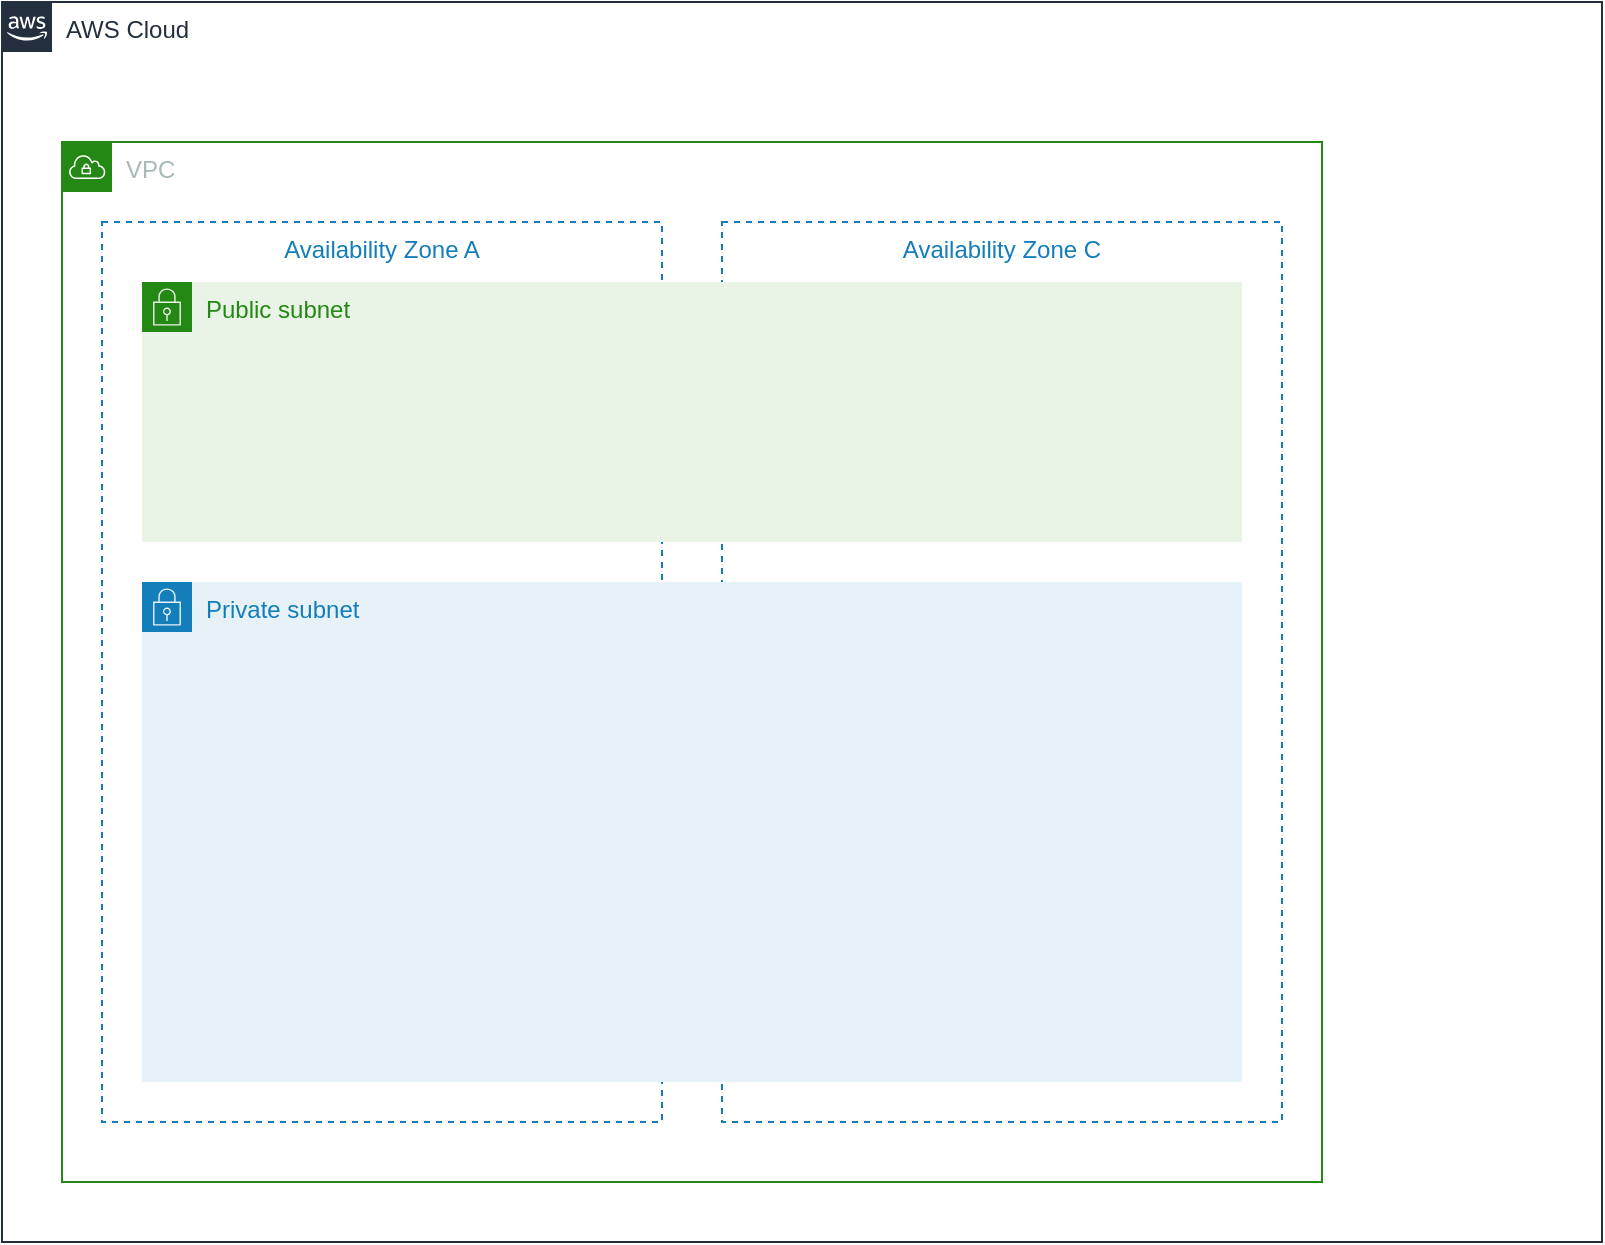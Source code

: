 <mxfile version="22.0.8" type="github">
  <diagram name="ページ1" id="VxB_GVobbM8i8LAS6BF4">
    <mxGraphModel dx="1364" dy="803" grid="1" gridSize="10" guides="1" tooltips="1" connect="1" arrows="1" fold="1" page="1" pageScale="1" pageWidth="827" pageHeight="1169" math="0" shadow="0">
      <root>
        <mxCell id="0" />
        <mxCell id="1" style="locked=1;" parent="0" />
        <object label="aws" id="681i_KaweEwo4j3Ua619-28">
          <mxCell style="" parent="0" />
        </object>
        <mxCell id="681i_KaweEwo4j3Ua619-29" value="AWS Cloud" style="points=[[0,0],[0.25,0],[0.5,0],[0.75,0],[1,0],[1,0.25],[1,0.5],[1,0.75],[1,1],[0.75,1],[0.5,1],[0.25,1],[0,1],[0,0.75],[0,0.5],[0,0.25]];outlineConnect=0;gradientColor=none;html=1;whiteSpace=wrap;fontSize=12;fontStyle=0;container=1;pointerEvents=0;collapsible=0;recursiveResize=0;shape=mxgraph.aws4.group;grIcon=mxgraph.aws4.group_aws_cloud_alt;strokeColor=#232F3E;fillColor=none;verticalAlign=top;align=left;spacingLeft=30;fontColor=#232F3E;dashed=0;" vertex="1" parent="681i_KaweEwo4j3Ua619-28">
          <mxGeometry x="40" y="80" width="800" height="620" as="geometry" />
        </mxCell>
        <mxCell id="681i_KaweEwo4j3Ua619-30" value="vpc" style="" parent="0" />
        <mxCell id="681i_KaweEwo4j3Ua619-31" value="VPC" style="points=[[0,0],[0.25,0],[0.5,0],[0.75,0],[1,0],[1,0.25],[1,0.5],[1,0.75],[1,1],[0.75,1],[0.5,1],[0.25,1],[0,1],[0,0.75],[0,0.5],[0,0.25]];outlineConnect=0;gradientColor=none;html=1;whiteSpace=wrap;fontSize=12;fontStyle=0;container=1;pointerEvents=0;collapsible=0;recursiveResize=0;shape=mxgraph.aws4.group;grIcon=mxgraph.aws4.group_vpc;strokeColor=#248814;fillColor=none;verticalAlign=top;align=left;spacingLeft=30;fontColor=#AAB7B8;dashed=0;" vertex="1" parent="681i_KaweEwo4j3Ua619-30">
          <mxGeometry x="70" y="150" width="630" height="520" as="geometry" />
        </mxCell>
        <mxCell id="681i_KaweEwo4j3Ua619-34" value="Availability Zone C" style="fillColor=none;strokeColor=#147EBA;dashed=1;verticalAlign=top;fontStyle=0;fontColor=#147EBA;whiteSpace=wrap;html=1;" vertex="1" parent="681i_KaweEwo4j3Ua619-31">
          <mxGeometry x="330" y="40" width="280" height="450" as="geometry" />
        </mxCell>
        <mxCell id="681i_KaweEwo4j3Ua619-33" value="Availability Zone A" style="fillColor=none;strokeColor=#147EBA;dashed=1;verticalAlign=top;fontStyle=0;fontColor=#147EBA;whiteSpace=wrap;html=1;" vertex="1" parent="681i_KaweEwo4j3Ua619-31">
          <mxGeometry x="20" y="40" width="280" height="450" as="geometry" />
        </mxCell>
        <mxCell id="681i_KaweEwo4j3Ua619-32" value="az" parent="0" />
        <mxCell id="681i_KaweEwo4j3Ua619-35" value="subnet" parent="0" />
        <mxCell id="681i_KaweEwo4j3Ua619-36" value="Private subnet" style="points=[[0,0],[0.25,0],[0.5,0],[0.75,0],[1,0],[1,0.25],[1,0.5],[1,0.75],[1,1],[0.75,1],[0.5,1],[0.25,1],[0,1],[0,0.75],[0,0.5],[0,0.25]];outlineConnect=0;gradientColor=none;html=1;whiteSpace=wrap;fontSize=12;fontStyle=0;container=1;pointerEvents=0;collapsible=0;recursiveResize=0;shape=mxgraph.aws4.group;grIcon=mxgraph.aws4.group_security_group;grStroke=0;strokeColor=#147EBA;fillColor=#E6F2F8;verticalAlign=top;align=left;spacingLeft=30;fontColor=#147EBA;dashed=0;" vertex="1" parent="681i_KaweEwo4j3Ua619-35">
          <mxGeometry x="110" y="370" width="550" height="250" as="geometry" />
        </mxCell>
        <mxCell id="681i_KaweEwo4j3Ua619-37" value="Public subnet" style="points=[[0,0],[0.25,0],[0.5,0],[0.75,0],[1,0],[1,0.25],[1,0.5],[1,0.75],[1,1],[0.75,1],[0.5,1],[0.25,1],[0,1],[0,0.75],[0,0.5],[0,0.25]];outlineConnect=0;gradientColor=none;html=1;whiteSpace=wrap;fontSize=12;fontStyle=0;container=1;pointerEvents=0;collapsible=0;recursiveResize=0;shape=mxgraph.aws4.group;grIcon=mxgraph.aws4.group_security_group;grStroke=0;strokeColor=#248814;fillColor=#E9F3E6;verticalAlign=top;align=left;spacingLeft=30;fontColor=#248814;dashed=0;" vertex="1" parent="681i_KaweEwo4j3Ua619-35">
          <mxGeometry x="110" y="220" width="550" height="130" as="geometry" />
        </mxCell>
      </root>
    </mxGraphModel>
  </diagram>
</mxfile>
